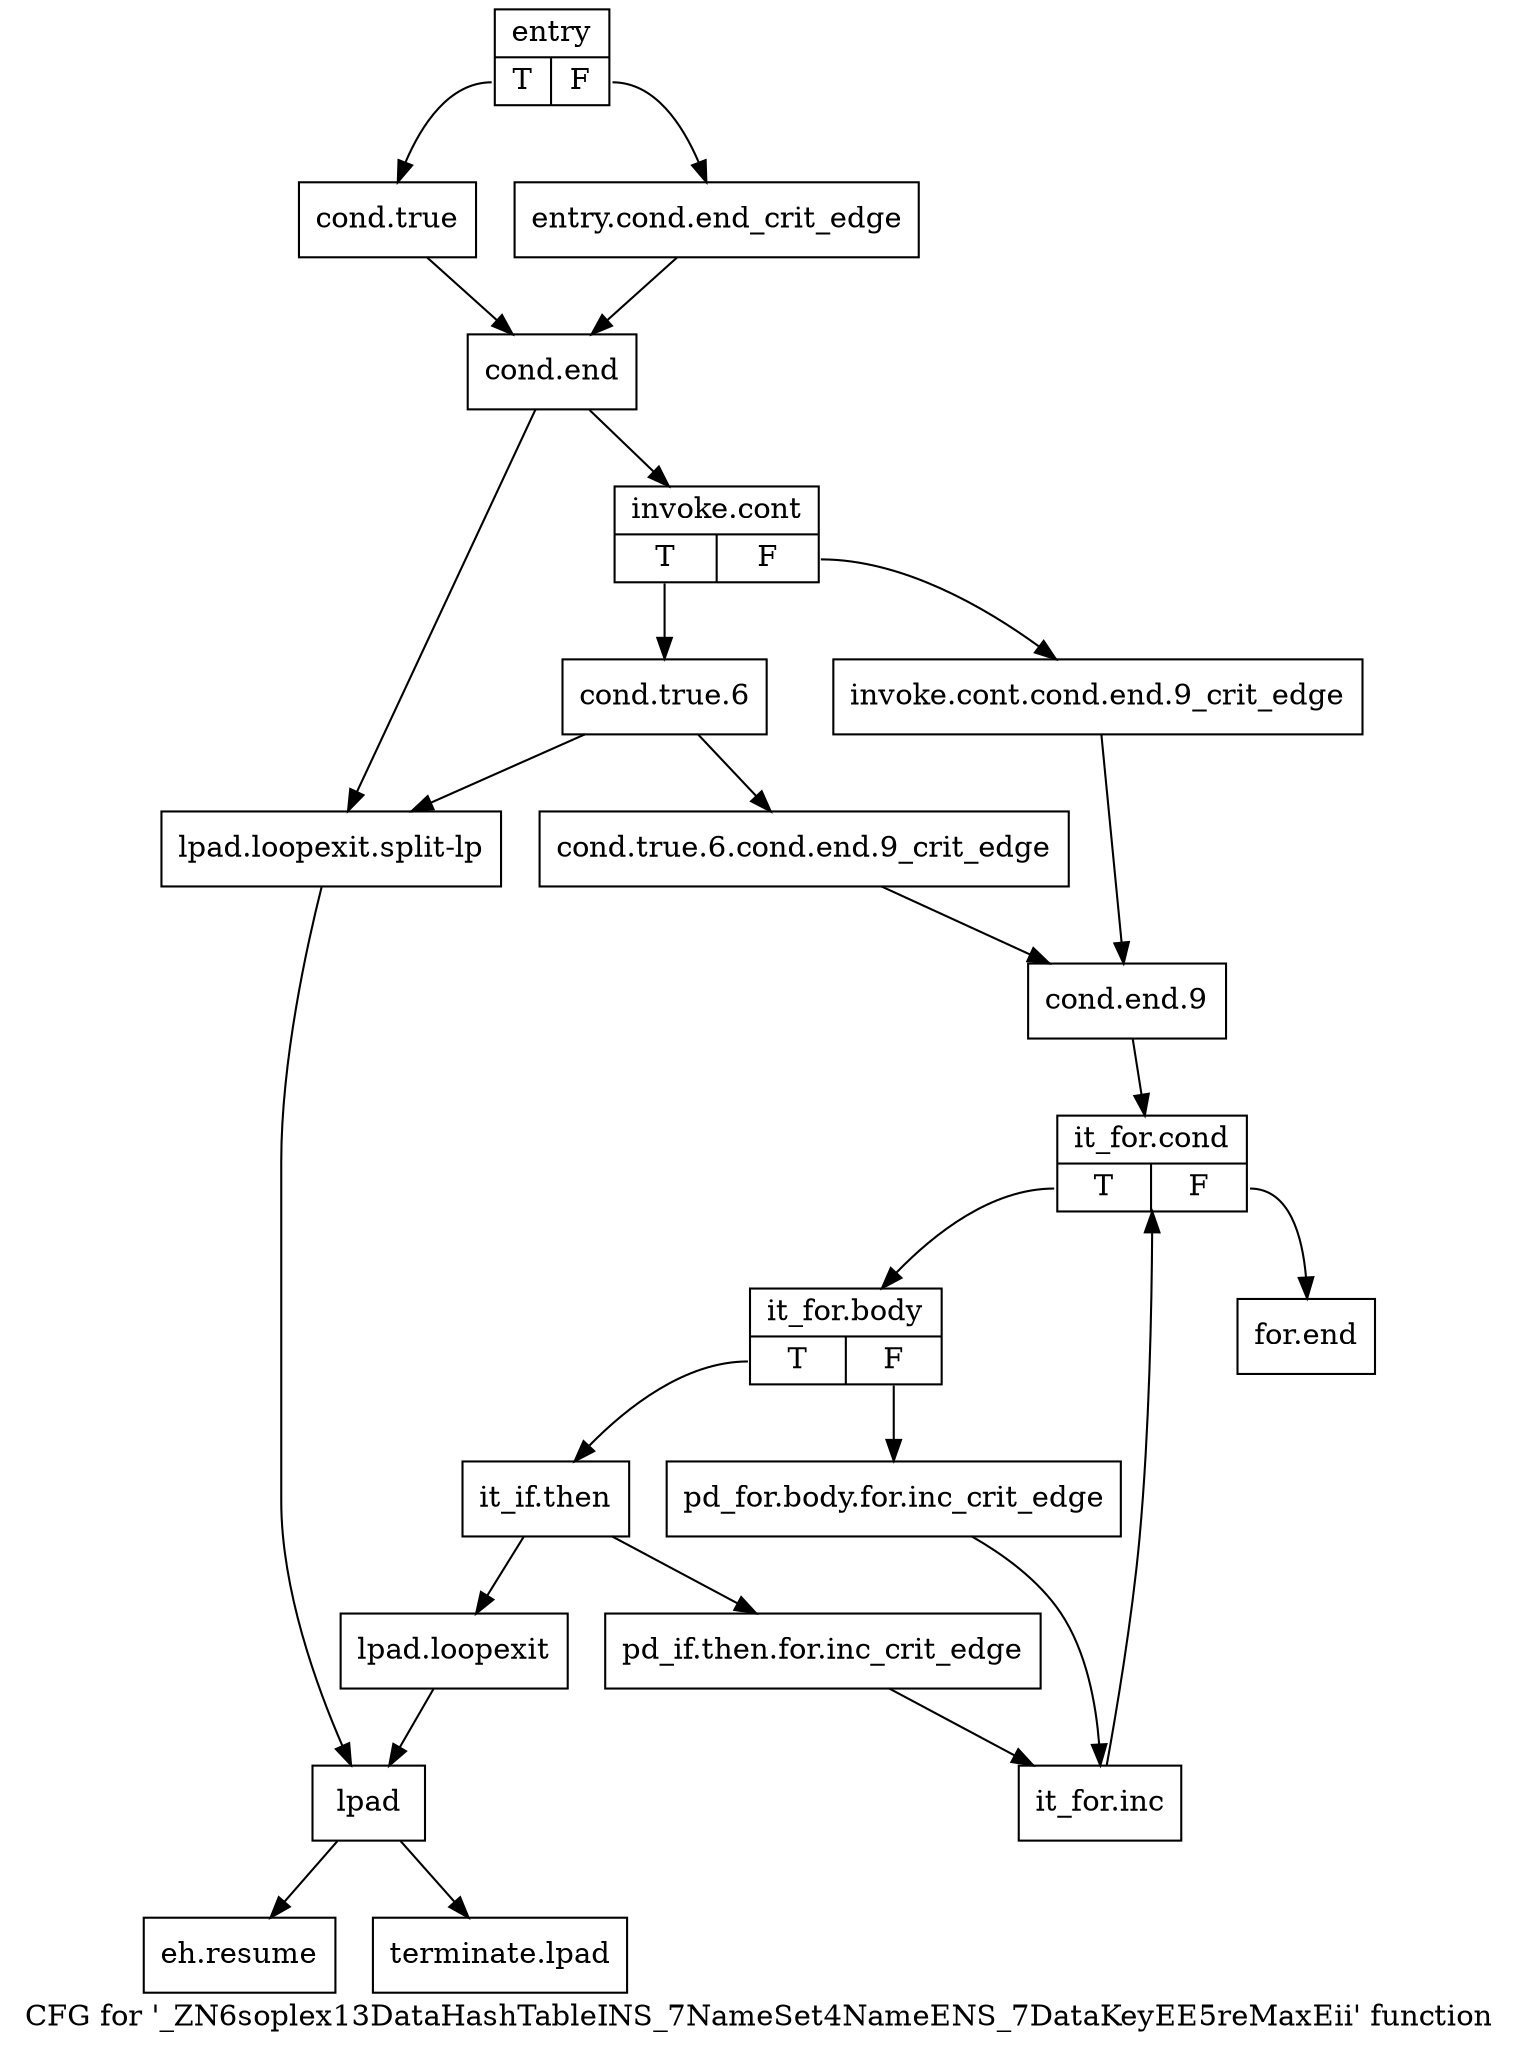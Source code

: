 digraph "CFG for '_ZN6soplex13DataHashTableINS_7NameSet4NameENS_7DataKeyEE5reMaxEii' function" {
	label="CFG for '_ZN6soplex13DataHashTableINS_7NameSet4NameENS_7DataKeyEE5reMaxEii' function";

	Node0x246c2c0 [shape=record,label="{entry|{<s0>T|<s1>F}}"];
	Node0x246c2c0:s0 -> Node0x246cb60;
	Node0x246c2c0:s1 -> Node0x246cb10;
	Node0x246cb10 [shape=record,label="{entry.cond.end_crit_edge}"];
	Node0x246cb10 -> Node0x246cbb0;
	Node0x246cb60 [shape=record,label="{cond.true}"];
	Node0x246cb60 -> Node0x246cbb0;
	Node0x246cbb0 [shape=record,label="{cond.end}"];
	Node0x246cbb0 -> Node0x246cc00;
	Node0x246cbb0 -> Node0x246cf70;
	Node0x246cc00 [shape=record,label="{invoke.cont|{<s0>T|<s1>F}}"];
	Node0x246cc00:s0 -> Node0x246cca0;
	Node0x246cc00:s1 -> Node0x246cc50;
	Node0x246cc50 [shape=record,label="{invoke.cont.cond.end.9_crit_edge}"];
	Node0x246cc50 -> Node0x246cd40;
	Node0x246cca0 [shape=record,label="{cond.true.6}"];
	Node0x246cca0 -> Node0x246ccf0;
	Node0x246cca0 -> Node0x246cf70;
	Node0x246ccf0 [shape=record,label="{cond.true.6.cond.end.9_crit_edge}"];
	Node0x246ccf0 -> Node0x246cd40;
	Node0x246cd40 [shape=record,label="{cond.end.9}"];
	Node0x246cd40 -> Node0x246cd90;
	Node0x246cd90 [shape=record,label="{it_for.cond|{<s0>T|<s1>F}}"];
	Node0x246cd90:s0 -> Node0x246cde0;
	Node0x246cd90:s1 -> Node0x246d060;
	Node0x246cde0 [shape=record,label="{it_for.body|{<s0>T|<s1>F}}"];
	Node0x246cde0:s0 -> Node0x246ce80;
	Node0x246cde0:s1 -> Node0x246ce30;
	Node0x246ce30 [shape=record,label="{pd_for.body.for.inc_crit_edge}"];
	Node0x246ce30 -> Node0x246d010;
	Node0x246ce80 [shape=record,label="{it_if.then}"];
	Node0x246ce80 -> Node0x246ced0;
	Node0x246ce80 -> Node0x246cf20;
	Node0x246ced0 [shape=record,label="{pd_if.then.for.inc_crit_edge}"];
	Node0x246ced0 -> Node0x246d010;
	Node0x246cf20 [shape=record,label="{lpad.loopexit}"];
	Node0x246cf20 -> Node0x246cfc0;
	Node0x246cf70 [shape=record,label="{lpad.loopexit.split-lp}"];
	Node0x246cf70 -> Node0x246cfc0;
	Node0x246cfc0 [shape=record,label="{lpad}"];
	Node0x246cfc0 -> Node0x246d0b0;
	Node0x246cfc0 -> Node0x246d100;
	Node0x246d010 [shape=record,label="{it_for.inc}"];
	Node0x246d010 -> Node0x246cd90;
	Node0x246d060 [shape=record,label="{for.end}"];
	Node0x246d0b0 [shape=record,label="{eh.resume}"];
	Node0x246d100 [shape=record,label="{terminate.lpad}"];
}
